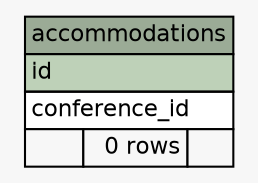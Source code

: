 // dot 2.38.0 on Windows 10 10.0
// SchemaSpy rev 590
digraph "accommodations" {
  graph [
    rankdir="RL"
    bgcolor="#f7f7f7"
    nodesep="0.18"
    ranksep="0.46"
    fontname="Helvetica"
    fontsize="11"
  ];
  node [
    fontname="Helvetica"
    fontsize="11"
    shape="plaintext"
  ];
  edge [
    arrowsize="0.8"
  ];
  "accommodations" [
    label=<
    <TABLE BORDER="0" CELLBORDER="1" CELLSPACING="0" BGCOLOR="#ffffff">
      <TR><TD COLSPAN="3" BGCOLOR="#9bab96" ALIGN="CENTER">accommodations</TD></TR>
      <TR><TD PORT="id" COLSPAN="3" BGCOLOR="#bed1b8" ALIGN="LEFT">id</TD></TR>
      <TR><TD PORT="conference_id" COLSPAN="3" ALIGN="LEFT">conference_id</TD></TR>
      <TR><TD ALIGN="LEFT" BGCOLOR="#f7f7f7">  </TD><TD ALIGN="RIGHT" BGCOLOR="#f7f7f7">0 rows</TD><TD ALIGN="RIGHT" BGCOLOR="#f7f7f7">  </TD></TR>
    </TABLE>>
    URL="tables/accommodations.html"
    tooltip="accommodations"
  ];
}
